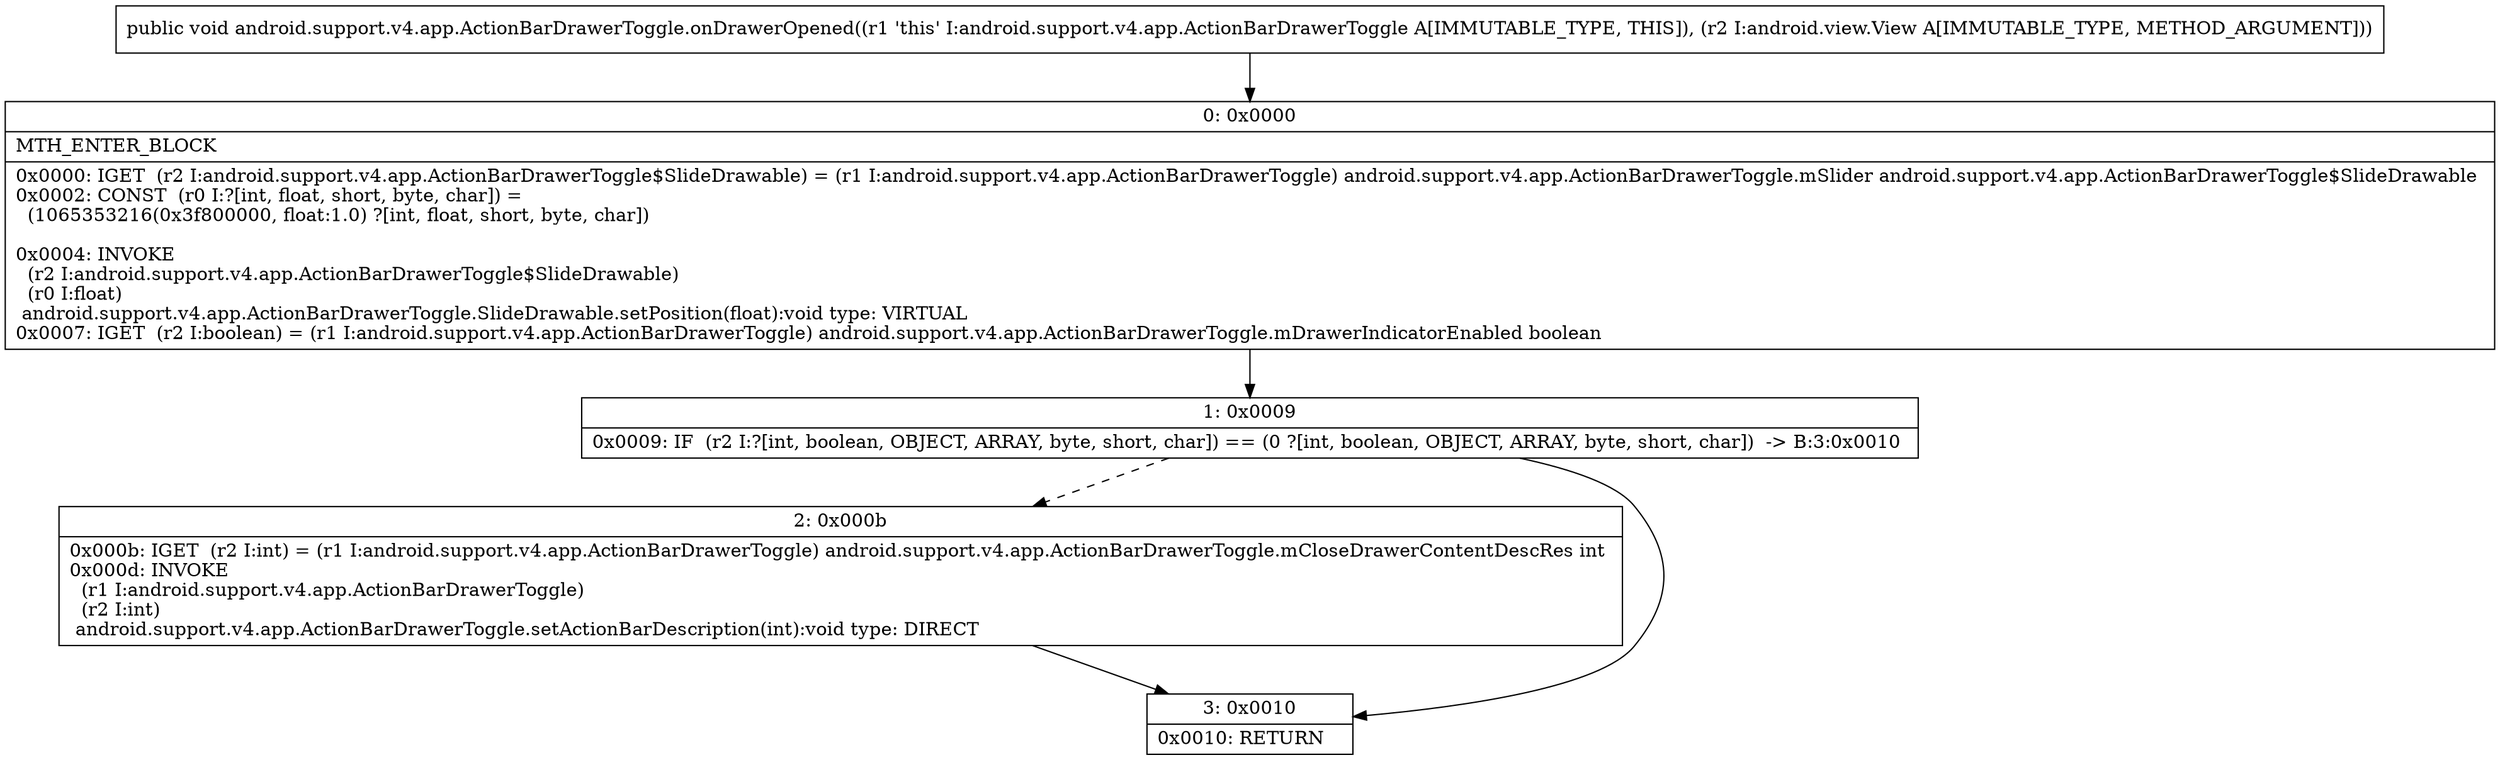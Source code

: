digraph "CFG forandroid.support.v4.app.ActionBarDrawerToggle.onDrawerOpened(Landroid\/view\/View;)V" {
Node_0 [shape=record,label="{0\:\ 0x0000|MTH_ENTER_BLOCK\l|0x0000: IGET  (r2 I:android.support.v4.app.ActionBarDrawerToggle$SlideDrawable) = (r1 I:android.support.v4.app.ActionBarDrawerToggle) android.support.v4.app.ActionBarDrawerToggle.mSlider android.support.v4.app.ActionBarDrawerToggle$SlideDrawable \l0x0002: CONST  (r0 I:?[int, float, short, byte, char]) = \l  (1065353216(0x3f800000, float:1.0) ?[int, float, short, byte, char])\l \l0x0004: INVOKE  \l  (r2 I:android.support.v4.app.ActionBarDrawerToggle$SlideDrawable)\l  (r0 I:float)\l android.support.v4.app.ActionBarDrawerToggle.SlideDrawable.setPosition(float):void type: VIRTUAL \l0x0007: IGET  (r2 I:boolean) = (r1 I:android.support.v4.app.ActionBarDrawerToggle) android.support.v4.app.ActionBarDrawerToggle.mDrawerIndicatorEnabled boolean \l}"];
Node_1 [shape=record,label="{1\:\ 0x0009|0x0009: IF  (r2 I:?[int, boolean, OBJECT, ARRAY, byte, short, char]) == (0 ?[int, boolean, OBJECT, ARRAY, byte, short, char])  \-\> B:3:0x0010 \l}"];
Node_2 [shape=record,label="{2\:\ 0x000b|0x000b: IGET  (r2 I:int) = (r1 I:android.support.v4.app.ActionBarDrawerToggle) android.support.v4.app.ActionBarDrawerToggle.mCloseDrawerContentDescRes int \l0x000d: INVOKE  \l  (r1 I:android.support.v4.app.ActionBarDrawerToggle)\l  (r2 I:int)\l android.support.v4.app.ActionBarDrawerToggle.setActionBarDescription(int):void type: DIRECT \l}"];
Node_3 [shape=record,label="{3\:\ 0x0010|0x0010: RETURN   \l}"];
MethodNode[shape=record,label="{public void android.support.v4.app.ActionBarDrawerToggle.onDrawerOpened((r1 'this' I:android.support.v4.app.ActionBarDrawerToggle A[IMMUTABLE_TYPE, THIS]), (r2 I:android.view.View A[IMMUTABLE_TYPE, METHOD_ARGUMENT])) }"];
MethodNode -> Node_0;
Node_0 -> Node_1;
Node_1 -> Node_2[style=dashed];
Node_1 -> Node_3;
Node_2 -> Node_3;
}

